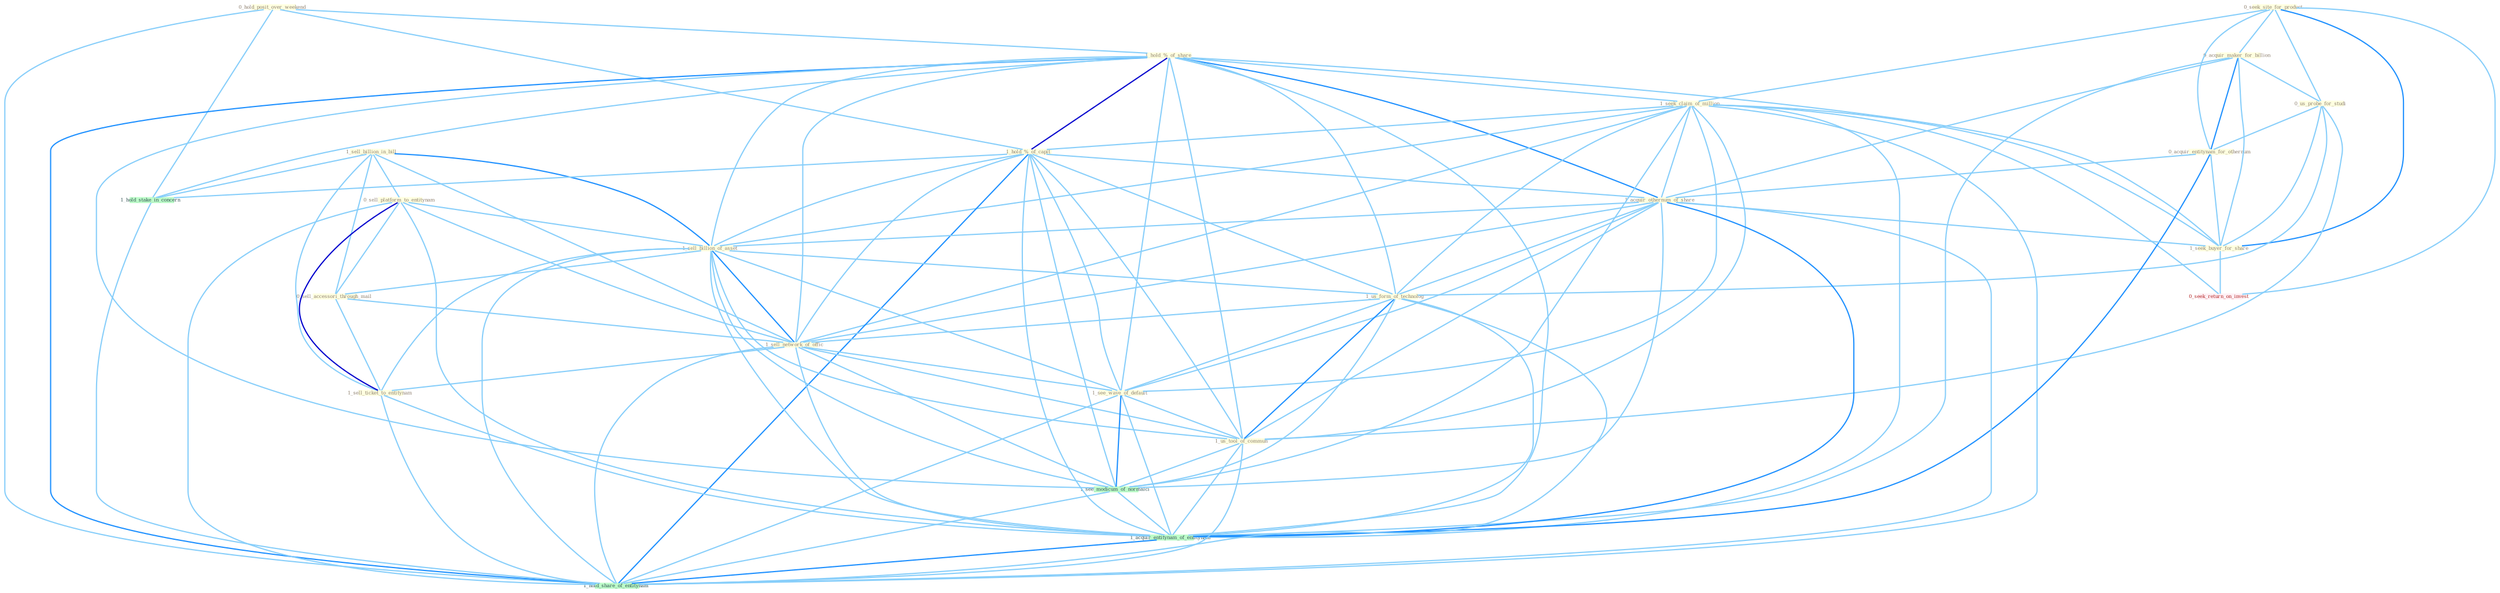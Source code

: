Graph G{ 
    node
    [shape=polygon,style=filled,width=.5,height=.06,color="#BDFCC9",fixedsize=true,fontsize=4,
    fontcolor="#2f4f4f"];
    {node
    [color="#ffffe0", fontcolor="#8b7d6b"] "0_seek_site_for_product " "0_acquir_maker_for_billion " "0_hold_posit_over_weekend " "1_hold_%_of_share " "1_sell_billion_in_bill " "0_us_probe_for_studi " "1_seek_claim_of_million " "1_hold_%_of_capit " "0_acquir_entitynam_for_othernum " "1_acquir_othernum_of_share " "0_sell_platform_to_entitynam " "1_sell_billion_of_asset " "0_sell_accessori_through_mail " "1_us_form_of_technolog " "1_sell_network_of_offic " "1_see_wave_of_default " "1_seek_buyer_for_share " "1_us_tool_of_commun " "1_sell_ticket_to_entitynam "}
{node [color="#fff0f5", fontcolor="#b22222"] "0_seek_return_on_invest "}
edge [color="#B0E2FF"];

	"0_seek_site_for_product " -- "0_acquir_maker_for_billion " [w="1", color="#87cefa" ];
	"0_seek_site_for_product " -- "0_us_probe_for_studi " [w="1", color="#87cefa" ];
	"0_seek_site_for_product " -- "1_seek_claim_of_million " [w="1", color="#87cefa" ];
	"0_seek_site_for_product " -- "0_acquir_entitynam_for_othernum " [w="1", color="#87cefa" ];
	"0_seek_site_for_product " -- "1_seek_buyer_for_share " [w="2", color="#1e90ff" , len=0.8];
	"0_seek_site_for_product " -- "0_seek_return_on_invest " [w="1", color="#87cefa" ];
	"0_acquir_maker_for_billion " -- "0_us_probe_for_studi " [w="1", color="#87cefa" ];
	"0_acquir_maker_for_billion " -- "0_acquir_entitynam_for_othernum " [w="2", color="#1e90ff" , len=0.8];
	"0_acquir_maker_for_billion " -- "1_acquir_othernum_of_share " [w="1", color="#87cefa" ];
	"0_acquir_maker_for_billion " -- "1_seek_buyer_for_share " [w="1", color="#87cefa" ];
	"0_acquir_maker_for_billion " -- "1_acquir_entitynam_of_entitynam " [w="1", color="#87cefa" ];
	"0_hold_posit_over_weekend " -- "1_hold_%_of_share " [w="1", color="#87cefa" ];
	"0_hold_posit_over_weekend " -- "1_hold_%_of_capit " [w="1", color="#87cefa" ];
	"0_hold_posit_over_weekend " -- "1_hold_stake_in_concern " [w="1", color="#87cefa" ];
	"0_hold_posit_over_weekend " -- "1_hold_share_of_entitynam " [w="1", color="#87cefa" ];
	"1_hold_%_of_share " -- "1_seek_claim_of_million " [w="1", color="#87cefa" ];
	"1_hold_%_of_share " -- "1_hold_%_of_capit " [w="3", color="#0000cd" , len=0.6];
	"1_hold_%_of_share " -- "1_acquir_othernum_of_share " [w="2", color="#1e90ff" , len=0.8];
	"1_hold_%_of_share " -- "1_sell_billion_of_asset " [w="1", color="#87cefa" ];
	"1_hold_%_of_share " -- "1_us_form_of_technolog " [w="1", color="#87cefa" ];
	"1_hold_%_of_share " -- "1_sell_network_of_offic " [w="1", color="#87cefa" ];
	"1_hold_%_of_share " -- "1_see_wave_of_default " [w="1", color="#87cefa" ];
	"1_hold_%_of_share " -- "1_seek_buyer_for_share " [w="1", color="#87cefa" ];
	"1_hold_%_of_share " -- "1_us_tool_of_commun " [w="1", color="#87cefa" ];
	"1_hold_%_of_share " -- "1_hold_stake_in_concern " [w="1", color="#87cefa" ];
	"1_hold_%_of_share " -- "1_see_modicum_of_normalci " [w="1", color="#87cefa" ];
	"1_hold_%_of_share " -- "1_acquir_entitynam_of_entitynam " [w="1", color="#87cefa" ];
	"1_hold_%_of_share " -- "1_hold_share_of_entitynam " [w="2", color="#1e90ff" , len=0.8];
	"1_sell_billion_in_bill " -- "0_sell_platform_to_entitynam " [w="1", color="#87cefa" ];
	"1_sell_billion_in_bill " -- "1_sell_billion_of_asset " [w="2", color="#1e90ff" , len=0.8];
	"1_sell_billion_in_bill " -- "0_sell_accessori_through_mail " [w="1", color="#87cefa" ];
	"1_sell_billion_in_bill " -- "1_sell_network_of_offic " [w="1", color="#87cefa" ];
	"1_sell_billion_in_bill " -- "1_sell_ticket_to_entitynam " [w="1", color="#87cefa" ];
	"1_sell_billion_in_bill " -- "1_hold_stake_in_concern " [w="1", color="#87cefa" ];
	"0_us_probe_for_studi " -- "0_acquir_entitynam_for_othernum " [w="1", color="#87cefa" ];
	"0_us_probe_for_studi " -- "1_us_form_of_technolog " [w="1", color="#87cefa" ];
	"0_us_probe_for_studi " -- "1_seek_buyer_for_share " [w="1", color="#87cefa" ];
	"0_us_probe_for_studi " -- "1_us_tool_of_commun " [w="1", color="#87cefa" ];
	"1_seek_claim_of_million " -- "1_hold_%_of_capit " [w="1", color="#87cefa" ];
	"1_seek_claim_of_million " -- "1_acquir_othernum_of_share " [w="1", color="#87cefa" ];
	"1_seek_claim_of_million " -- "1_sell_billion_of_asset " [w="1", color="#87cefa" ];
	"1_seek_claim_of_million " -- "1_us_form_of_technolog " [w="1", color="#87cefa" ];
	"1_seek_claim_of_million " -- "1_sell_network_of_offic " [w="1", color="#87cefa" ];
	"1_seek_claim_of_million " -- "1_see_wave_of_default " [w="1", color="#87cefa" ];
	"1_seek_claim_of_million " -- "1_seek_buyer_for_share " [w="1", color="#87cefa" ];
	"1_seek_claim_of_million " -- "1_us_tool_of_commun " [w="1", color="#87cefa" ];
	"1_seek_claim_of_million " -- "0_seek_return_on_invest " [w="1", color="#87cefa" ];
	"1_seek_claim_of_million " -- "1_see_modicum_of_normalci " [w="1", color="#87cefa" ];
	"1_seek_claim_of_million " -- "1_acquir_entitynam_of_entitynam " [w="1", color="#87cefa" ];
	"1_seek_claim_of_million " -- "1_hold_share_of_entitynam " [w="1", color="#87cefa" ];
	"1_hold_%_of_capit " -- "1_acquir_othernum_of_share " [w="1", color="#87cefa" ];
	"1_hold_%_of_capit " -- "1_sell_billion_of_asset " [w="1", color="#87cefa" ];
	"1_hold_%_of_capit " -- "1_us_form_of_technolog " [w="1", color="#87cefa" ];
	"1_hold_%_of_capit " -- "1_sell_network_of_offic " [w="1", color="#87cefa" ];
	"1_hold_%_of_capit " -- "1_see_wave_of_default " [w="1", color="#87cefa" ];
	"1_hold_%_of_capit " -- "1_us_tool_of_commun " [w="1", color="#87cefa" ];
	"1_hold_%_of_capit " -- "1_hold_stake_in_concern " [w="1", color="#87cefa" ];
	"1_hold_%_of_capit " -- "1_see_modicum_of_normalci " [w="1", color="#87cefa" ];
	"1_hold_%_of_capit " -- "1_acquir_entitynam_of_entitynam " [w="1", color="#87cefa" ];
	"1_hold_%_of_capit " -- "1_hold_share_of_entitynam " [w="2", color="#1e90ff" , len=0.8];
	"0_acquir_entitynam_for_othernum " -- "1_acquir_othernum_of_share " [w="1", color="#87cefa" ];
	"0_acquir_entitynam_for_othernum " -- "1_seek_buyer_for_share " [w="1", color="#87cefa" ];
	"0_acquir_entitynam_for_othernum " -- "1_acquir_entitynam_of_entitynam " [w="2", color="#1e90ff" , len=0.8];
	"1_acquir_othernum_of_share " -- "1_sell_billion_of_asset " [w="1", color="#87cefa" ];
	"1_acquir_othernum_of_share " -- "1_us_form_of_technolog " [w="1", color="#87cefa" ];
	"1_acquir_othernum_of_share " -- "1_sell_network_of_offic " [w="1", color="#87cefa" ];
	"1_acquir_othernum_of_share " -- "1_see_wave_of_default " [w="1", color="#87cefa" ];
	"1_acquir_othernum_of_share " -- "1_seek_buyer_for_share " [w="1", color="#87cefa" ];
	"1_acquir_othernum_of_share " -- "1_us_tool_of_commun " [w="1", color="#87cefa" ];
	"1_acquir_othernum_of_share " -- "1_see_modicum_of_normalci " [w="1", color="#87cefa" ];
	"1_acquir_othernum_of_share " -- "1_acquir_entitynam_of_entitynam " [w="2", color="#1e90ff" , len=0.8];
	"1_acquir_othernum_of_share " -- "1_hold_share_of_entitynam " [w="1", color="#87cefa" ];
	"0_sell_platform_to_entitynam " -- "1_sell_billion_of_asset " [w="1", color="#87cefa" ];
	"0_sell_platform_to_entitynam " -- "0_sell_accessori_through_mail " [w="1", color="#87cefa" ];
	"0_sell_platform_to_entitynam " -- "1_sell_network_of_offic " [w="1", color="#87cefa" ];
	"0_sell_platform_to_entitynam " -- "1_sell_ticket_to_entitynam " [w="3", color="#0000cd" , len=0.6];
	"0_sell_platform_to_entitynam " -- "1_acquir_entitynam_of_entitynam " [w="1", color="#87cefa" ];
	"0_sell_platform_to_entitynam " -- "1_hold_share_of_entitynam " [w="1", color="#87cefa" ];
	"1_sell_billion_of_asset " -- "0_sell_accessori_through_mail " [w="1", color="#87cefa" ];
	"1_sell_billion_of_asset " -- "1_us_form_of_technolog " [w="1", color="#87cefa" ];
	"1_sell_billion_of_asset " -- "1_sell_network_of_offic " [w="2", color="#1e90ff" , len=0.8];
	"1_sell_billion_of_asset " -- "1_see_wave_of_default " [w="1", color="#87cefa" ];
	"1_sell_billion_of_asset " -- "1_us_tool_of_commun " [w="1", color="#87cefa" ];
	"1_sell_billion_of_asset " -- "1_sell_ticket_to_entitynam " [w="1", color="#87cefa" ];
	"1_sell_billion_of_asset " -- "1_see_modicum_of_normalci " [w="1", color="#87cefa" ];
	"1_sell_billion_of_asset " -- "1_acquir_entitynam_of_entitynam " [w="1", color="#87cefa" ];
	"1_sell_billion_of_asset " -- "1_hold_share_of_entitynam " [w="1", color="#87cefa" ];
	"0_sell_accessori_through_mail " -- "1_sell_network_of_offic " [w="1", color="#87cefa" ];
	"0_sell_accessori_through_mail " -- "1_sell_ticket_to_entitynam " [w="1", color="#87cefa" ];
	"1_us_form_of_technolog " -- "1_sell_network_of_offic " [w="1", color="#87cefa" ];
	"1_us_form_of_technolog " -- "1_see_wave_of_default " [w="1", color="#87cefa" ];
	"1_us_form_of_technolog " -- "1_us_tool_of_commun " [w="2", color="#1e90ff" , len=0.8];
	"1_us_form_of_technolog " -- "1_see_modicum_of_normalci " [w="1", color="#87cefa" ];
	"1_us_form_of_technolog " -- "1_acquir_entitynam_of_entitynam " [w="1", color="#87cefa" ];
	"1_us_form_of_technolog " -- "1_hold_share_of_entitynam " [w="1", color="#87cefa" ];
	"1_sell_network_of_offic " -- "1_see_wave_of_default " [w="1", color="#87cefa" ];
	"1_sell_network_of_offic " -- "1_us_tool_of_commun " [w="1", color="#87cefa" ];
	"1_sell_network_of_offic " -- "1_sell_ticket_to_entitynam " [w="1", color="#87cefa" ];
	"1_sell_network_of_offic " -- "1_see_modicum_of_normalci " [w="1", color="#87cefa" ];
	"1_sell_network_of_offic " -- "1_acquir_entitynam_of_entitynam " [w="1", color="#87cefa" ];
	"1_sell_network_of_offic " -- "1_hold_share_of_entitynam " [w="1", color="#87cefa" ];
	"1_see_wave_of_default " -- "1_us_tool_of_commun " [w="1", color="#87cefa" ];
	"1_see_wave_of_default " -- "1_see_modicum_of_normalci " [w="2", color="#1e90ff" , len=0.8];
	"1_see_wave_of_default " -- "1_acquir_entitynam_of_entitynam " [w="1", color="#87cefa" ];
	"1_see_wave_of_default " -- "1_hold_share_of_entitynam " [w="1", color="#87cefa" ];
	"1_seek_buyer_for_share " -- "0_seek_return_on_invest " [w="1", color="#87cefa" ];
	"1_us_tool_of_commun " -- "1_see_modicum_of_normalci " [w="1", color="#87cefa" ];
	"1_us_tool_of_commun " -- "1_acquir_entitynam_of_entitynam " [w="1", color="#87cefa" ];
	"1_us_tool_of_commun " -- "1_hold_share_of_entitynam " [w="1", color="#87cefa" ];
	"1_sell_ticket_to_entitynam " -- "1_acquir_entitynam_of_entitynam " [w="1", color="#87cefa" ];
	"1_sell_ticket_to_entitynam " -- "1_hold_share_of_entitynam " [w="1", color="#87cefa" ];
	"1_hold_stake_in_concern " -- "1_hold_share_of_entitynam " [w="1", color="#87cefa" ];
	"1_see_modicum_of_normalci " -- "1_acquir_entitynam_of_entitynam " [w="1", color="#87cefa" ];
	"1_see_modicum_of_normalci " -- "1_hold_share_of_entitynam " [w="1", color="#87cefa" ];
	"1_acquir_entitynam_of_entitynam " -- "1_hold_share_of_entitynam " [w="2", color="#1e90ff" , len=0.8];
}